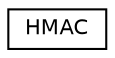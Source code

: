 digraph "Graphical Class Hierarchy"
{
 // LATEX_PDF_SIZE
  edge [fontname="Helvetica",fontsize="10",labelfontname="Helvetica",labelfontsize="10"];
  node [fontname="Helvetica",fontsize="10",shape=record];
  rankdir="LR";
  Node0 [label="HMAC",height=0.2,width=0.4,color="black", fillcolor="white", style="filled",URL="$class_h_m_a_c.html",tooltip="An implementation of a Hash based Message Authentication Code generator: HMAC"];
}
